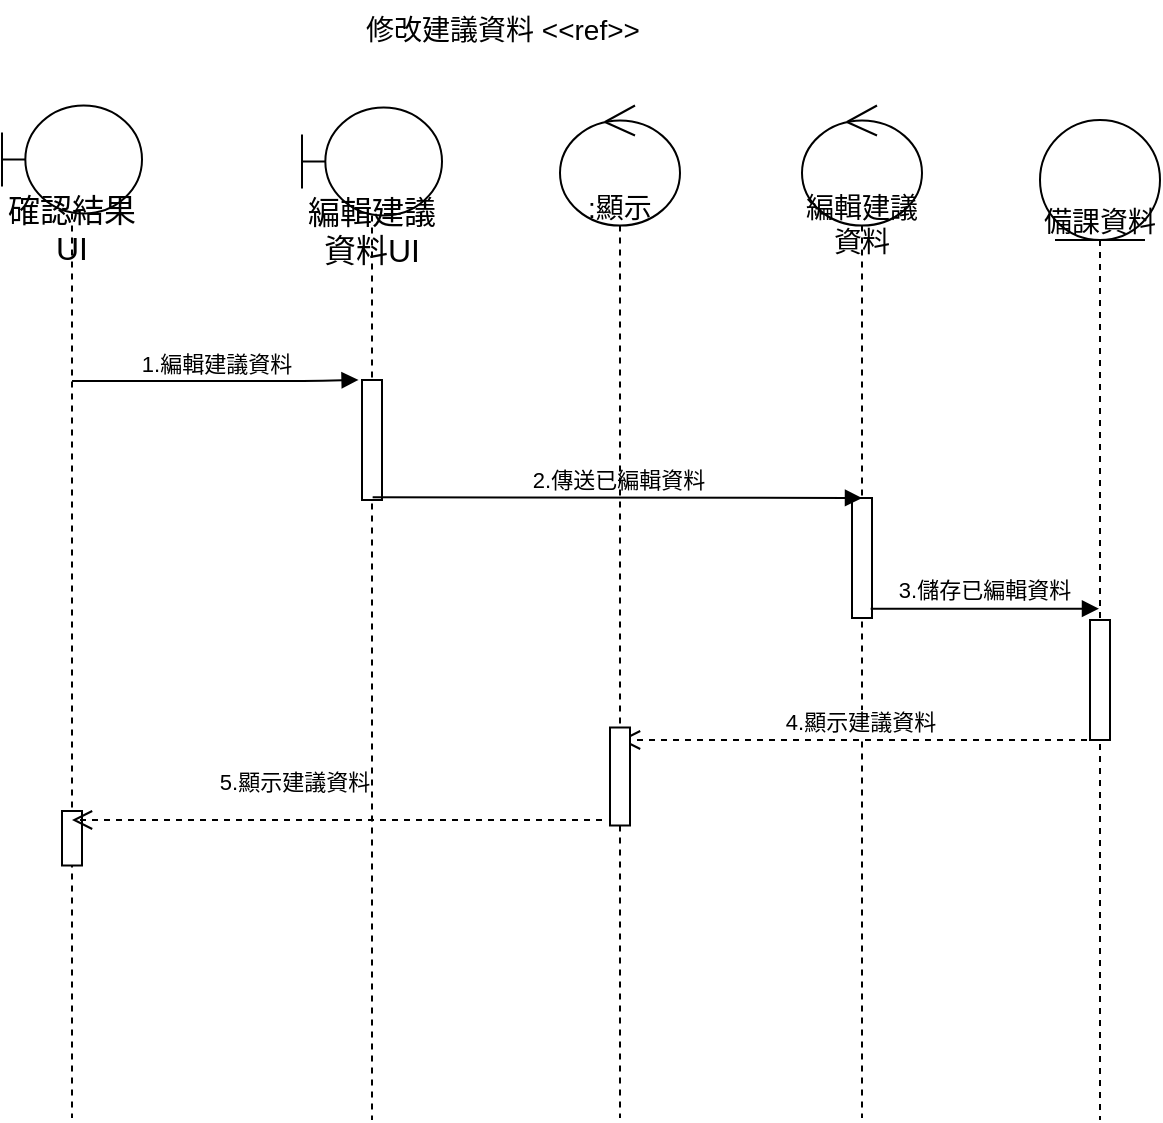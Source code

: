 <mxfile>
    <diagram name="第 1 页" id="_kCn5gWWrIlWfqqUU_DX">
        <mxGraphModel dx="1078" dy="701" grid="1" gridSize="10" guides="1" tooltips="1" connect="1" arrows="1" fold="1" page="1" pageScale="1" pageWidth="1100" pageHeight="1700" math="0" shadow="0">
            <root>
                <mxCell id="0"/>
                <mxCell id="1" parent="0"/>
                <mxCell id="7" value="編輯建議資料UI" style="shape=umlLifeline;participant=umlBoundary;perimeter=lifelinePerimeter;whiteSpace=wrap;html=1;container=1;collapsible=0;recursiveResize=0;verticalAlign=top;spacingTop=36;outlineConnect=0;fontSize=16;size=54;" parent="1" vertex="1">
                    <mxGeometry x="380" y="93.75" width="70" height="506.25" as="geometry"/>
                </mxCell>
                <mxCell id="105" value="" style="html=1;points=[];perimeter=orthogonalPerimeter;" parent="7" vertex="1">
                    <mxGeometry x="30" y="136.25" width="10" height="60" as="geometry"/>
                </mxCell>
                <mxCell id="92" value="備課資料" style="shape=umlLifeline;participant=umlEntity;perimeter=lifelinePerimeter;whiteSpace=wrap;html=1;container=1;collapsible=0;recursiveResize=0;verticalAlign=top;spacingTop=36;outlineConnect=0;fontSize=14;size=60;" parent="1" vertex="1">
                    <mxGeometry x="749" y="100" width="60" height="500" as="geometry"/>
                </mxCell>
                <mxCell id="111" value="" style="html=1;points=[];perimeter=orthogonalPerimeter;" parent="92" vertex="1">
                    <mxGeometry x="25" y="250" width="10" height="60" as="geometry"/>
                </mxCell>
                <mxCell id="94" value="編輯建議資料" style="shape=umlLifeline;participant=umlControl;perimeter=lifelinePerimeter;whiteSpace=wrap;html=1;container=1;collapsible=0;recursiveResize=0;verticalAlign=top;spacingTop=36;outlineConnect=0;fontSize=14;size=60;align=center;" parent="1" vertex="1">
                    <mxGeometry x="630" y="92.75" width="60" height="506.25" as="geometry"/>
                </mxCell>
                <mxCell id="108" value="" style="html=1;points=[];perimeter=orthogonalPerimeter;" parent="94" vertex="1">
                    <mxGeometry x="25" y="196.25" width="10" height="60" as="geometry"/>
                </mxCell>
                <mxCell id="109" value="2.傳送已編輯資料" style="html=1;verticalAlign=bottom;startArrow=none;startFill=0;endArrow=block;startSize=8;exitX=0.533;exitY=0.978;exitDx=0;exitDy=0;exitPerimeter=0;" parent="94" source="105" edge="1">
                    <mxGeometry width="60" relative="1" as="geometry">
                        <mxPoint x="-50" y="196.25" as="sourcePoint"/>
                        <mxPoint x="30" y="196.25" as="targetPoint"/>
                    </mxGeometry>
                </mxCell>
                <mxCell id="97" value="確認結果UI" style="shape=umlLifeline;participant=umlBoundary;perimeter=lifelinePerimeter;whiteSpace=wrap;html=1;container=1;collapsible=0;recursiveResize=0;verticalAlign=top;spacingTop=36;outlineConnect=0;fontSize=16;size=54;" parent="1" vertex="1">
                    <mxGeometry x="230" y="92.75" width="70" height="506.25" as="geometry"/>
                </mxCell>
                <mxCell id="119" value="" style="html=1;points=[];perimeter=orthogonalPerimeter;" parent="97" vertex="1">
                    <mxGeometry x="30" y="352.75" width="10" height="27.25" as="geometry"/>
                </mxCell>
                <mxCell id="104" value="1.編輯建議資料" style="html=1;verticalAlign=bottom;startArrow=none;startFill=0;endArrow=block;startSize=8;entryX=-0.17;entryY=-0.001;entryDx=0;entryDy=0;entryPerimeter=0;" parent="1" source="97" target="105" edge="1">
                    <mxGeometry width="60" relative="1" as="geometry">
                        <mxPoint x="300" y="230" as="sourcePoint"/>
                        <mxPoint x="394.28" y="230.0" as="targetPoint"/>
                        <Array as="points">
                            <mxPoint x="380.5" y="230.54"/>
                        </Array>
                    </mxGeometry>
                </mxCell>
                <mxCell id="110" value="3.儲存已編輯資料" style="html=1;verticalAlign=bottom;startArrow=none;startFill=0;endArrow=block;startSize=8;exitX=0.933;exitY=0.922;exitDx=0;exitDy=0;exitPerimeter=0;" parent="1" source="108" target="92" edge="1">
                    <mxGeometry width="60" relative="1" as="geometry">
                        <mxPoint x="550" y="350.0" as="sourcePoint"/>
                        <mxPoint x="669.32" y="350.06" as="targetPoint"/>
                    </mxGeometry>
                </mxCell>
                <mxCell id="112" value="4.顯示建議資料" style="html=1;verticalAlign=bottom;endArrow=open;dashed=1;endSize=8;" parent="1" source="92" target="114" edge="1">
                    <mxGeometry relative="1" as="geometry">
                        <mxPoint x="664.5" y="410" as="sourcePoint"/>
                        <mxPoint x="410" y="410" as="targetPoint"/>
                        <Array as="points">
                            <mxPoint x="585" y="410"/>
                        </Array>
                    </mxGeometry>
                </mxCell>
                <mxCell id="113" value="&lt;span style=&quot;text-align: center; font-size: 14px;&quot;&gt;&lt;font style=&quot;font-size: 14px;&quot;&gt;修改建議資料&lt;/font&gt;&lt;/span&gt;&amp;nbsp;&amp;lt;&amp;lt;ref&amp;gt;&amp;gt;" style="text;whiteSpace=wrap;html=1;fontSize=14;" parent="1" vertex="1">
                    <mxGeometry x="410" y="40" width="150" height="40" as="geometry"/>
                </mxCell>
                <mxCell id="114" value=":顯示" style="shape=umlLifeline;participant=umlControl;perimeter=lifelinePerimeter;whiteSpace=wrap;html=1;container=1;collapsible=0;recursiveResize=0;verticalAlign=top;spacingTop=36;outlineConnect=0;fontSize=14;size=60;align=center;" parent="1" vertex="1">
                    <mxGeometry x="509" y="92.75" width="60" height="506.25" as="geometry"/>
                </mxCell>
                <mxCell id="117" value="" style="html=1;points=[];perimeter=orthogonalPerimeter;" parent="114" vertex="1">
                    <mxGeometry x="25" y="311" width="10" height="49" as="geometry"/>
                </mxCell>
                <mxCell id="118" value="5.顯示建議資料" style="html=1;verticalAlign=bottom;endArrow=open;dashed=1;endSize=8;" parent="1" target="97" edge="1">
                    <mxGeometry x="0.167" y="-10" relative="1" as="geometry">
                        <mxPoint x="530" y="450" as="sourcePoint"/>
                        <mxPoint x="290" y="450" as="targetPoint"/>
                        <Array as="points">
                            <mxPoint x="336.5" y="450"/>
                        </Array>
                        <mxPoint as="offset"/>
                    </mxGeometry>
                </mxCell>
            </root>
        </mxGraphModel>
    </diagram>
</mxfile>